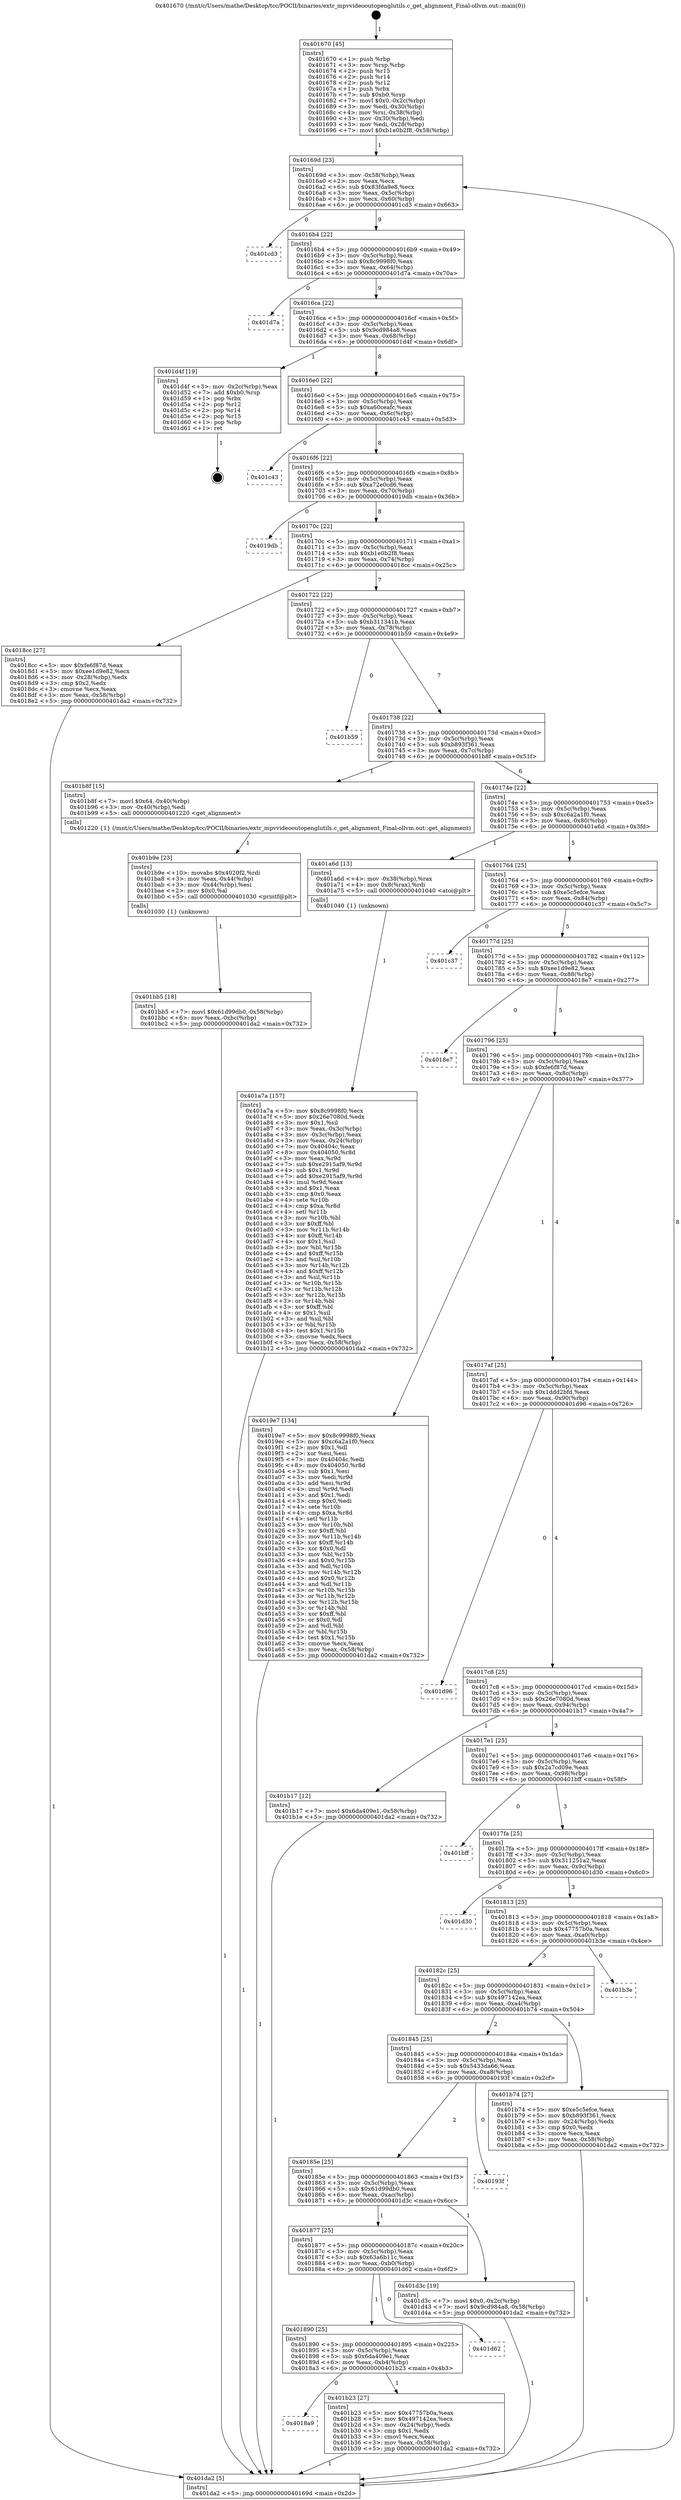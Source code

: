 digraph "0x401670" {
  label = "0x401670 (/mnt/c/Users/mathe/Desktop/tcc/POCII/binaries/extr_mpvvideooutopenglutils.c_get_alignment_Final-ollvm.out::main(0))"
  labelloc = "t"
  node[shape=record]

  Entry [label="",width=0.3,height=0.3,shape=circle,fillcolor=black,style=filled]
  "0x40169d" [label="{
     0x40169d [23]\l
     | [instrs]\l
     &nbsp;&nbsp;0x40169d \<+3\>: mov -0x58(%rbp),%eax\l
     &nbsp;&nbsp;0x4016a0 \<+2\>: mov %eax,%ecx\l
     &nbsp;&nbsp;0x4016a2 \<+6\>: sub $0x83fda9e8,%ecx\l
     &nbsp;&nbsp;0x4016a8 \<+3\>: mov %eax,-0x5c(%rbp)\l
     &nbsp;&nbsp;0x4016ab \<+3\>: mov %ecx,-0x60(%rbp)\l
     &nbsp;&nbsp;0x4016ae \<+6\>: je 0000000000401cd3 \<main+0x663\>\l
  }"]
  "0x401cd3" [label="{
     0x401cd3\l
  }", style=dashed]
  "0x4016b4" [label="{
     0x4016b4 [22]\l
     | [instrs]\l
     &nbsp;&nbsp;0x4016b4 \<+5\>: jmp 00000000004016b9 \<main+0x49\>\l
     &nbsp;&nbsp;0x4016b9 \<+3\>: mov -0x5c(%rbp),%eax\l
     &nbsp;&nbsp;0x4016bc \<+5\>: sub $0x8c9998f0,%eax\l
     &nbsp;&nbsp;0x4016c1 \<+3\>: mov %eax,-0x64(%rbp)\l
     &nbsp;&nbsp;0x4016c4 \<+6\>: je 0000000000401d7a \<main+0x70a\>\l
  }"]
  Exit [label="",width=0.3,height=0.3,shape=circle,fillcolor=black,style=filled,peripheries=2]
  "0x401d7a" [label="{
     0x401d7a\l
  }", style=dashed]
  "0x4016ca" [label="{
     0x4016ca [22]\l
     | [instrs]\l
     &nbsp;&nbsp;0x4016ca \<+5\>: jmp 00000000004016cf \<main+0x5f\>\l
     &nbsp;&nbsp;0x4016cf \<+3\>: mov -0x5c(%rbp),%eax\l
     &nbsp;&nbsp;0x4016d2 \<+5\>: sub $0x9cd984a8,%eax\l
     &nbsp;&nbsp;0x4016d7 \<+3\>: mov %eax,-0x68(%rbp)\l
     &nbsp;&nbsp;0x4016da \<+6\>: je 0000000000401d4f \<main+0x6df\>\l
  }"]
  "0x401bb5" [label="{
     0x401bb5 [18]\l
     | [instrs]\l
     &nbsp;&nbsp;0x401bb5 \<+7\>: movl $0x61d99db0,-0x58(%rbp)\l
     &nbsp;&nbsp;0x401bbc \<+6\>: mov %eax,-0xbc(%rbp)\l
     &nbsp;&nbsp;0x401bc2 \<+5\>: jmp 0000000000401da2 \<main+0x732\>\l
  }"]
  "0x401d4f" [label="{
     0x401d4f [19]\l
     | [instrs]\l
     &nbsp;&nbsp;0x401d4f \<+3\>: mov -0x2c(%rbp),%eax\l
     &nbsp;&nbsp;0x401d52 \<+7\>: add $0xb0,%rsp\l
     &nbsp;&nbsp;0x401d59 \<+1\>: pop %rbx\l
     &nbsp;&nbsp;0x401d5a \<+2\>: pop %r12\l
     &nbsp;&nbsp;0x401d5c \<+2\>: pop %r14\l
     &nbsp;&nbsp;0x401d5e \<+2\>: pop %r15\l
     &nbsp;&nbsp;0x401d60 \<+1\>: pop %rbp\l
     &nbsp;&nbsp;0x401d61 \<+1\>: ret\l
  }"]
  "0x4016e0" [label="{
     0x4016e0 [22]\l
     | [instrs]\l
     &nbsp;&nbsp;0x4016e0 \<+5\>: jmp 00000000004016e5 \<main+0x75\>\l
     &nbsp;&nbsp;0x4016e5 \<+3\>: mov -0x5c(%rbp),%eax\l
     &nbsp;&nbsp;0x4016e8 \<+5\>: sub $0xa60ceafc,%eax\l
     &nbsp;&nbsp;0x4016ed \<+3\>: mov %eax,-0x6c(%rbp)\l
     &nbsp;&nbsp;0x4016f0 \<+6\>: je 0000000000401c43 \<main+0x5d3\>\l
  }"]
  "0x401b9e" [label="{
     0x401b9e [23]\l
     | [instrs]\l
     &nbsp;&nbsp;0x401b9e \<+10\>: movabs $0x4020f2,%rdi\l
     &nbsp;&nbsp;0x401ba8 \<+3\>: mov %eax,-0x44(%rbp)\l
     &nbsp;&nbsp;0x401bab \<+3\>: mov -0x44(%rbp),%esi\l
     &nbsp;&nbsp;0x401bae \<+2\>: mov $0x0,%al\l
     &nbsp;&nbsp;0x401bb0 \<+5\>: call 0000000000401030 \<printf@plt\>\l
     | [calls]\l
     &nbsp;&nbsp;0x401030 \{1\} (unknown)\l
  }"]
  "0x401c43" [label="{
     0x401c43\l
  }", style=dashed]
  "0x4016f6" [label="{
     0x4016f6 [22]\l
     | [instrs]\l
     &nbsp;&nbsp;0x4016f6 \<+5\>: jmp 00000000004016fb \<main+0x8b\>\l
     &nbsp;&nbsp;0x4016fb \<+3\>: mov -0x5c(%rbp),%eax\l
     &nbsp;&nbsp;0x4016fe \<+5\>: sub $0xa72e0cd6,%eax\l
     &nbsp;&nbsp;0x401703 \<+3\>: mov %eax,-0x70(%rbp)\l
     &nbsp;&nbsp;0x401706 \<+6\>: je 00000000004019db \<main+0x36b\>\l
  }"]
  "0x4018a9" [label="{
     0x4018a9\l
  }", style=dashed]
  "0x4019db" [label="{
     0x4019db\l
  }", style=dashed]
  "0x40170c" [label="{
     0x40170c [22]\l
     | [instrs]\l
     &nbsp;&nbsp;0x40170c \<+5\>: jmp 0000000000401711 \<main+0xa1\>\l
     &nbsp;&nbsp;0x401711 \<+3\>: mov -0x5c(%rbp),%eax\l
     &nbsp;&nbsp;0x401714 \<+5\>: sub $0xb1e0b2f8,%eax\l
     &nbsp;&nbsp;0x401719 \<+3\>: mov %eax,-0x74(%rbp)\l
     &nbsp;&nbsp;0x40171c \<+6\>: je 00000000004018cc \<main+0x25c\>\l
  }"]
  "0x401b23" [label="{
     0x401b23 [27]\l
     | [instrs]\l
     &nbsp;&nbsp;0x401b23 \<+5\>: mov $0x47757b0a,%eax\l
     &nbsp;&nbsp;0x401b28 \<+5\>: mov $0x497142ea,%ecx\l
     &nbsp;&nbsp;0x401b2d \<+3\>: mov -0x24(%rbp),%edx\l
     &nbsp;&nbsp;0x401b30 \<+3\>: cmp $0x1,%edx\l
     &nbsp;&nbsp;0x401b33 \<+3\>: cmovl %ecx,%eax\l
     &nbsp;&nbsp;0x401b36 \<+3\>: mov %eax,-0x58(%rbp)\l
     &nbsp;&nbsp;0x401b39 \<+5\>: jmp 0000000000401da2 \<main+0x732\>\l
  }"]
  "0x4018cc" [label="{
     0x4018cc [27]\l
     | [instrs]\l
     &nbsp;&nbsp;0x4018cc \<+5\>: mov $0xfe6f87d,%eax\l
     &nbsp;&nbsp;0x4018d1 \<+5\>: mov $0xee1d9e82,%ecx\l
     &nbsp;&nbsp;0x4018d6 \<+3\>: mov -0x28(%rbp),%edx\l
     &nbsp;&nbsp;0x4018d9 \<+3\>: cmp $0x2,%edx\l
     &nbsp;&nbsp;0x4018dc \<+3\>: cmovne %ecx,%eax\l
     &nbsp;&nbsp;0x4018df \<+3\>: mov %eax,-0x58(%rbp)\l
     &nbsp;&nbsp;0x4018e2 \<+5\>: jmp 0000000000401da2 \<main+0x732\>\l
  }"]
  "0x401722" [label="{
     0x401722 [22]\l
     | [instrs]\l
     &nbsp;&nbsp;0x401722 \<+5\>: jmp 0000000000401727 \<main+0xb7\>\l
     &nbsp;&nbsp;0x401727 \<+3\>: mov -0x5c(%rbp),%eax\l
     &nbsp;&nbsp;0x40172a \<+5\>: sub $0xb311341b,%eax\l
     &nbsp;&nbsp;0x40172f \<+3\>: mov %eax,-0x78(%rbp)\l
     &nbsp;&nbsp;0x401732 \<+6\>: je 0000000000401b59 \<main+0x4e9\>\l
  }"]
  "0x401da2" [label="{
     0x401da2 [5]\l
     | [instrs]\l
     &nbsp;&nbsp;0x401da2 \<+5\>: jmp 000000000040169d \<main+0x2d\>\l
  }"]
  "0x401670" [label="{
     0x401670 [45]\l
     | [instrs]\l
     &nbsp;&nbsp;0x401670 \<+1\>: push %rbp\l
     &nbsp;&nbsp;0x401671 \<+3\>: mov %rsp,%rbp\l
     &nbsp;&nbsp;0x401674 \<+2\>: push %r15\l
     &nbsp;&nbsp;0x401676 \<+2\>: push %r14\l
     &nbsp;&nbsp;0x401678 \<+2\>: push %r12\l
     &nbsp;&nbsp;0x40167a \<+1\>: push %rbx\l
     &nbsp;&nbsp;0x40167b \<+7\>: sub $0xb0,%rsp\l
     &nbsp;&nbsp;0x401682 \<+7\>: movl $0x0,-0x2c(%rbp)\l
     &nbsp;&nbsp;0x401689 \<+3\>: mov %edi,-0x30(%rbp)\l
     &nbsp;&nbsp;0x40168c \<+4\>: mov %rsi,-0x38(%rbp)\l
     &nbsp;&nbsp;0x401690 \<+3\>: mov -0x30(%rbp),%edi\l
     &nbsp;&nbsp;0x401693 \<+3\>: mov %edi,-0x28(%rbp)\l
     &nbsp;&nbsp;0x401696 \<+7\>: movl $0xb1e0b2f8,-0x58(%rbp)\l
  }"]
  "0x401890" [label="{
     0x401890 [25]\l
     | [instrs]\l
     &nbsp;&nbsp;0x401890 \<+5\>: jmp 0000000000401895 \<main+0x225\>\l
     &nbsp;&nbsp;0x401895 \<+3\>: mov -0x5c(%rbp),%eax\l
     &nbsp;&nbsp;0x401898 \<+5\>: sub $0x6da409e1,%eax\l
     &nbsp;&nbsp;0x40189d \<+6\>: mov %eax,-0xb4(%rbp)\l
     &nbsp;&nbsp;0x4018a3 \<+6\>: je 0000000000401b23 \<main+0x4b3\>\l
  }"]
  "0x401b59" [label="{
     0x401b59\l
  }", style=dashed]
  "0x401738" [label="{
     0x401738 [22]\l
     | [instrs]\l
     &nbsp;&nbsp;0x401738 \<+5\>: jmp 000000000040173d \<main+0xcd\>\l
     &nbsp;&nbsp;0x40173d \<+3\>: mov -0x5c(%rbp),%eax\l
     &nbsp;&nbsp;0x401740 \<+5\>: sub $0xb893f361,%eax\l
     &nbsp;&nbsp;0x401745 \<+3\>: mov %eax,-0x7c(%rbp)\l
     &nbsp;&nbsp;0x401748 \<+6\>: je 0000000000401b8f \<main+0x51f\>\l
  }"]
  "0x401d62" [label="{
     0x401d62\l
  }", style=dashed]
  "0x401b8f" [label="{
     0x401b8f [15]\l
     | [instrs]\l
     &nbsp;&nbsp;0x401b8f \<+7\>: movl $0x64,-0x40(%rbp)\l
     &nbsp;&nbsp;0x401b96 \<+3\>: mov -0x40(%rbp),%edi\l
     &nbsp;&nbsp;0x401b99 \<+5\>: call 0000000000401220 \<get_alignment\>\l
     | [calls]\l
     &nbsp;&nbsp;0x401220 \{1\} (/mnt/c/Users/mathe/Desktop/tcc/POCII/binaries/extr_mpvvideooutopenglutils.c_get_alignment_Final-ollvm.out::get_alignment)\l
  }"]
  "0x40174e" [label="{
     0x40174e [22]\l
     | [instrs]\l
     &nbsp;&nbsp;0x40174e \<+5\>: jmp 0000000000401753 \<main+0xe3\>\l
     &nbsp;&nbsp;0x401753 \<+3\>: mov -0x5c(%rbp),%eax\l
     &nbsp;&nbsp;0x401756 \<+5\>: sub $0xc6a2a1f0,%eax\l
     &nbsp;&nbsp;0x40175b \<+3\>: mov %eax,-0x80(%rbp)\l
     &nbsp;&nbsp;0x40175e \<+6\>: je 0000000000401a6d \<main+0x3fd\>\l
  }"]
  "0x401877" [label="{
     0x401877 [25]\l
     | [instrs]\l
     &nbsp;&nbsp;0x401877 \<+5\>: jmp 000000000040187c \<main+0x20c\>\l
     &nbsp;&nbsp;0x40187c \<+3\>: mov -0x5c(%rbp),%eax\l
     &nbsp;&nbsp;0x40187f \<+5\>: sub $0x63a6b11c,%eax\l
     &nbsp;&nbsp;0x401884 \<+6\>: mov %eax,-0xb0(%rbp)\l
     &nbsp;&nbsp;0x40188a \<+6\>: je 0000000000401d62 \<main+0x6f2\>\l
  }"]
  "0x401a6d" [label="{
     0x401a6d [13]\l
     | [instrs]\l
     &nbsp;&nbsp;0x401a6d \<+4\>: mov -0x38(%rbp),%rax\l
     &nbsp;&nbsp;0x401a71 \<+4\>: mov 0x8(%rax),%rdi\l
     &nbsp;&nbsp;0x401a75 \<+5\>: call 0000000000401040 \<atoi@plt\>\l
     | [calls]\l
     &nbsp;&nbsp;0x401040 \{1\} (unknown)\l
  }"]
  "0x401764" [label="{
     0x401764 [25]\l
     | [instrs]\l
     &nbsp;&nbsp;0x401764 \<+5\>: jmp 0000000000401769 \<main+0xf9\>\l
     &nbsp;&nbsp;0x401769 \<+3\>: mov -0x5c(%rbp),%eax\l
     &nbsp;&nbsp;0x40176c \<+5\>: sub $0xe5c5efce,%eax\l
     &nbsp;&nbsp;0x401771 \<+6\>: mov %eax,-0x84(%rbp)\l
     &nbsp;&nbsp;0x401777 \<+6\>: je 0000000000401c37 \<main+0x5c7\>\l
  }"]
  "0x401d3c" [label="{
     0x401d3c [19]\l
     | [instrs]\l
     &nbsp;&nbsp;0x401d3c \<+7\>: movl $0x0,-0x2c(%rbp)\l
     &nbsp;&nbsp;0x401d43 \<+7\>: movl $0x9cd984a8,-0x58(%rbp)\l
     &nbsp;&nbsp;0x401d4a \<+5\>: jmp 0000000000401da2 \<main+0x732\>\l
  }"]
  "0x401c37" [label="{
     0x401c37\l
  }", style=dashed]
  "0x40177d" [label="{
     0x40177d [25]\l
     | [instrs]\l
     &nbsp;&nbsp;0x40177d \<+5\>: jmp 0000000000401782 \<main+0x112\>\l
     &nbsp;&nbsp;0x401782 \<+3\>: mov -0x5c(%rbp),%eax\l
     &nbsp;&nbsp;0x401785 \<+5\>: sub $0xee1d9e82,%eax\l
     &nbsp;&nbsp;0x40178a \<+6\>: mov %eax,-0x88(%rbp)\l
     &nbsp;&nbsp;0x401790 \<+6\>: je 00000000004018e7 \<main+0x277\>\l
  }"]
  "0x40185e" [label="{
     0x40185e [25]\l
     | [instrs]\l
     &nbsp;&nbsp;0x40185e \<+5\>: jmp 0000000000401863 \<main+0x1f3\>\l
     &nbsp;&nbsp;0x401863 \<+3\>: mov -0x5c(%rbp),%eax\l
     &nbsp;&nbsp;0x401866 \<+5\>: sub $0x61d99db0,%eax\l
     &nbsp;&nbsp;0x40186b \<+6\>: mov %eax,-0xac(%rbp)\l
     &nbsp;&nbsp;0x401871 \<+6\>: je 0000000000401d3c \<main+0x6cc\>\l
  }"]
  "0x4018e7" [label="{
     0x4018e7\l
  }", style=dashed]
  "0x401796" [label="{
     0x401796 [25]\l
     | [instrs]\l
     &nbsp;&nbsp;0x401796 \<+5\>: jmp 000000000040179b \<main+0x12b\>\l
     &nbsp;&nbsp;0x40179b \<+3\>: mov -0x5c(%rbp),%eax\l
     &nbsp;&nbsp;0x40179e \<+5\>: sub $0xfe6f87d,%eax\l
     &nbsp;&nbsp;0x4017a3 \<+6\>: mov %eax,-0x8c(%rbp)\l
     &nbsp;&nbsp;0x4017a9 \<+6\>: je 00000000004019e7 \<main+0x377\>\l
  }"]
  "0x40193f" [label="{
     0x40193f\l
  }", style=dashed]
  "0x4019e7" [label="{
     0x4019e7 [134]\l
     | [instrs]\l
     &nbsp;&nbsp;0x4019e7 \<+5\>: mov $0x8c9998f0,%eax\l
     &nbsp;&nbsp;0x4019ec \<+5\>: mov $0xc6a2a1f0,%ecx\l
     &nbsp;&nbsp;0x4019f1 \<+2\>: mov $0x1,%dl\l
     &nbsp;&nbsp;0x4019f3 \<+2\>: xor %esi,%esi\l
     &nbsp;&nbsp;0x4019f5 \<+7\>: mov 0x40404c,%edi\l
     &nbsp;&nbsp;0x4019fc \<+8\>: mov 0x404050,%r8d\l
     &nbsp;&nbsp;0x401a04 \<+3\>: sub $0x1,%esi\l
     &nbsp;&nbsp;0x401a07 \<+3\>: mov %edi,%r9d\l
     &nbsp;&nbsp;0x401a0a \<+3\>: add %esi,%r9d\l
     &nbsp;&nbsp;0x401a0d \<+4\>: imul %r9d,%edi\l
     &nbsp;&nbsp;0x401a11 \<+3\>: and $0x1,%edi\l
     &nbsp;&nbsp;0x401a14 \<+3\>: cmp $0x0,%edi\l
     &nbsp;&nbsp;0x401a17 \<+4\>: sete %r10b\l
     &nbsp;&nbsp;0x401a1b \<+4\>: cmp $0xa,%r8d\l
     &nbsp;&nbsp;0x401a1f \<+4\>: setl %r11b\l
     &nbsp;&nbsp;0x401a23 \<+3\>: mov %r10b,%bl\l
     &nbsp;&nbsp;0x401a26 \<+3\>: xor $0xff,%bl\l
     &nbsp;&nbsp;0x401a29 \<+3\>: mov %r11b,%r14b\l
     &nbsp;&nbsp;0x401a2c \<+4\>: xor $0xff,%r14b\l
     &nbsp;&nbsp;0x401a30 \<+3\>: xor $0x0,%dl\l
     &nbsp;&nbsp;0x401a33 \<+3\>: mov %bl,%r15b\l
     &nbsp;&nbsp;0x401a36 \<+4\>: and $0x0,%r15b\l
     &nbsp;&nbsp;0x401a3a \<+3\>: and %dl,%r10b\l
     &nbsp;&nbsp;0x401a3d \<+3\>: mov %r14b,%r12b\l
     &nbsp;&nbsp;0x401a40 \<+4\>: and $0x0,%r12b\l
     &nbsp;&nbsp;0x401a44 \<+3\>: and %dl,%r11b\l
     &nbsp;&nbsp;0x401a47 \<+3\>: or %r10b,%r15b\l
     &nbsp;&nbsp;0x401a4a \<+3\>: or %r11b,%r12b\l
     &nbsp;&nbsp;0x401a4d \<+3\>: xor %r12b,%r15b\l
     &nbsp;&nbsp;0x401a50 \<+3\>: or %r14b,%bl\l
     &nbsp;&nbsp;0x401a53 \<+3\>: xor $0xff,%bl\l
     &nbsp;&nbsp;0x401a56 \<+3\>: or $0x0,%dl\l
     &nbsp;&nbsp;0x401a59 \<+2\>: and %dl,%bl\l
     &nbsp;&nbsp;0x401a5b \<+3\>: or %bl,%r15b\l
     &nbsp;&nbsp;0x401a5e \<+4\>: test $0x1,%r15b\l
     &nbsp;&nbsp;0x401a62 \<+3\>: cmovne %ecx,%eax\l
     &nbsp;&nbsp;0x401a65 \<+3\>: mov %eax,-0x58(%rbp)\l
     &nbsp;&nbsp;0x401a68 \<+5\>: jmp 0000000000401da2 \<main+0x732\>\l
  }"]
  "0x4017af" [label="{
     0x4017af [25]\l
     | [instrs]\l
     &nbsp;&nbsp;0x4017af \<+5\>: jmp 00000000004017b4 \<main+0x144\>\l
     &nbsp;&nbsp;0x4017b4 \<+3\>: mov -0x5c(%rbp),%eax\l
     &nbsp;&nbsp;0x4017b7 \<+5\>: sub $0x1ddd2bfd,%eax\l
     &nbsp;&nbsp;0x4017bc \<+6\>: mov %eax,-0x90(%rbp)\l
     &nbsp;&nbsp;0x4017c2 \<+6\>: je 0000000000401d96 \<main+0x726\>\l
  }"]
  "0x401a7a" [label="{
     0x401a7a [157]\l
     | [instrs]\l
     &nbsp;&nbsp;0x401a7a \<+5\>: mov $0x8c9998f0,%ecx\l
     &nbsp;&nbsp;0x401a7f \<+5\>: mov $0x26e7080d,%edx\l
     &nbsp;&nbsp;0x401a84 \<+3\>: mov $0x1,%sil\l
     &nbsp;&nbsp;0x401a87 \<+3\>: mov %eax,-0x3c(%rbp)\l
     &nbsp;&nbsp;0x401a8a \<+3\>: mov -0x3c(%rbp),%eax\l
     &nbsp;&nbsp;0x401a8d \<+3\>: mov %eax,-0x24(%rbp)\l
     &nbsp;&nbsp;0x401a90 \<+7\>: mov 0x40404c,%eax\l
     &nbsp;&nbsp;0x401a97 \<+8\>: mov 0x404050,%r8d\l
     &nbsp;&nbsp;0x401a9f \<+3\>: mov %eax,%r9d\l
     &nbsp;&nbsp;0x401aa2 \<+7\>: sub $0xe2915af9,%r9d\l
     &nbsp;&nbsp;0x401aa9 \<+4\>: sub $0x1,%r9d\l
     &nbsp;&nbsp;0x401aad \<+7\>: add $0xe2915af9,%r9d\l
     &nbsp;&nbsp;0x401ab4 \<+4\>: imul %r9d,%eax\l
     &nbsp;&nbsp;0x401ab8 \<+3\>: and $0x1,%eax\l
     &nbsp;&nbsp;0x401abb \<+3\>: cmp $0x0,%eax\l
     &nbsp;&nbsp;0x401abe \<+4\>: sete %r10b\l
     &nbsp;&nbsp;0x401ac2 \<+4\>: cmp $0xa,%r8d\l
     &nbsp;&nbsp;0x401ac6 \<+4\>: setl %r11b\l
     &nbsp;&nbsp;0x401aca \<+3\>: mov %r10b,%bl\l
     &nbsp;&nbsp;0x401acd \<+3\>: xor $0xff,%bl\l
     &nbsp;&nbsp;0x401ad0 \<+3\>: mov %r11b,%r14b\l
     &nbsp;&nbsp;0x401ad3 \<+4\>: xor $0xff,%r14b\l
     &nbsp;&nbsp;0x401ad7 \<+4\>: xor $0x1,%sil\l
     &nbsp;&nbsp;0x401adb \<+3\>: mov %bl,%r15b\l
     &nbsp;&nbsp;0x401ade \<+4\>: and $0xff,%r15b\l
     &nbsp;&nbsp;0x401ae2 \<+3\>: and %sil,%r10b\l
     &nbsp;&nbsp;0x401ae5 \<+3\>: mov %r14b,%r12b\l
     &nbsp;&nbsp;0x401ae8 \<+4\>: and $0xff,%r12b\l
     &nbsp;&nbsp;0x401aec \<+3\>: and %sil,%r11b\l
     &nbsp;&nbsp;0x401aef \<+3\>: or %r10b,%r15b\l
     &nbsp;&nbsp;0x401af2 \<+3\>: or %r11b,%r12b\l
     &nbsp;&nbsp;0x401af5 \<+3\>: xor %r12b,%r15b\l
     &nbsp;&nbsp;0x401af8 \<+3\>: or %r14b,%bl\l
     &nbsp;&nbsp;0x401afb \<+3\>: xor $0xff,%bl\l
     &nbsp;&nbsp;0x401afe \<+4\>: or $0x1,%sil\l
     &nbsp;&nbsp;0x401b02 \<+3\>: and %sil,%bl\l
     &nbsp;&nbsp;0x401b05 \<+3\>: or %bl,%r15b\l
     &nbsp;&nbsp;0x401b08 \<+4\>: test $0x1,%r15b\l
     &nbsp;&nbsp;0x401b0c \<+3\>: cmovne %edx,%ecx\l
     &nbsp;&nbsp;0x401b0f \<+3\>: mov %ecx,-0x58(%rbp)\l
     &nbsp;&nbsp;0x401b12 \<+5\>: jmp 0000000000401da2 \<main+0x732\>\l
  }"]
  "0x401845" [label="{
     0x401845 [25]\l
     | [instrs]\l
     &nbsp;&nbsp;0x401845 \<+5\>: jmp 000000000040184a \<main+0x1da\>\l
     &nbsp;&nbsp;0x40184a \<+3\>: mov -0x5c(%rbp),%eax\l
     &nbsp;&nbsp;0x40184d \<+5\>: sub $0x5433da66,%eax\l
     &nbsp;&nbsp;0x401852 \<+6\>: mov %eax,-0xa8(%rbp)\l
     &nbsp;&nbsp;0x401858 \<+6\>: je 000000000040193f \<main+0x2cf\>\l
  }"]
  "0x401d96" [label="{
     0x401d96\l
  }", style=dashed]
  "0x4017c8" [label="{
     0x4017c8 [25]\l
     | [instrs]\l
     &nbsp;&nbsp;0x4017c8 \<+5\>: jmp 00000000004017cd \<main+0x15d\>\l
     &nbsp;&nbsp;0x4017cd \<+3\>: mov -0x5c(%rbp),%eax\l
     &nbsp;&nbsp;0x4017d0 \<+5\>: sub $0x26e7080d,%eax\l
     &nbsp;&nbsp;0x4017d5 \<+6\>: mov %eax,-0x94(%rbp)\l
     &nbsp;&nbsp;0x4017db \<+6\>: je 0000000000401b17 \<main+0x4a7\>\l
  }"]
  "0x401b74" [label="{
     0x401b74 [27]\l
     | [instrs]\l
     &nbsp;&nbsp;0x401b74 \<+5\>: mov $0xe5c5efce,%eax\l
     &nbsp;&nbsp;0x401b79 \<+5\>: mov $0xb893f361,%ecx\l
     &nbsp;&nbsp;0x401b7e \<+3\>: mov -0x24(%rbp),%edx\l
     &nbsp;&nbsp;0x401b81 \<+3\>: cmp $0x0,%edx\l
     &nbsp;&nbsp;0x401b84 \<+3\>: cmove %ecx,%eax\l
     &nbsp;&nbsp;0x401b87 \<+3\>: mov %eax,-0x58(%rbp)\l
     &nbsp;&nbsp;0x401b8a \<+5\>: jmp 0000000000401da2 \<main+0x732\>\l
  }"]
  "0x401b17" [label="{
     0x401b17 [12]\l
     | [instrs]\l
     &nbsp;&nbsp;0x401b17 \<+7\>: movl $0x6da409e1,-0x58(%rbp)\l
     &nbsp;&nbsp;0x401b1e \<+5\>: jmp 0000000000401da2 \<main+0x732\>\l
  }"]
  "0x4017e1" [label="{
     0x4017e1 [25]\l
     | [instrs]\l
     &nbsp;&nbsp;0x4017e1 \<+5\>: jmp 00000000004017e6 \<main+0x176\>\l
     &nbsp;&nbsp;0x4017e6 \<+3\>: mov -0x5c(%rbp),%eax\l
     &nbsp;&nbsp;0x4017e9 \<+5\>: sub $0x2a7cd09e,%eax\l
     &nbsp;&nbsp;0x4017ee \<+6\>: mov %eax,-0x98(%rbp)\l
     &nbsp;&nbsp;0x4017f4 \<+6\>: je 0000000000401bff \<main+0x58f\>\l
  }"]
  "0x40182c" [label="{
     0x40182c [25]\l
     | [instrs]\l
     &nbsp;&nbsp;0x40182c \<+5\>: jmp 0000000000401831 \<main+0x1c1\>\l
     &nbsp;&nbsp;0x401831 \<+3\>: mov -0x5c(%rbp),%eax\l
     &nbsp;&nbsp;0x401834 \<+5\>: sub $0x497142ea,%eax\l
     &nbsp;&nbsp;0x401839 \<+6\>: mov %eax,-0xa4(%rbp)\l
     &nbsp;&nbsp;0x40183f \<+6\>: je 0000000000401b74 \<main+0x504\>\l
  }"]
  "0x401bff" [label="{
     0x401bff\l
  }", style=dashed]
  "0x4017fa" [label="{
     0x4017fa [25]\l
     | [instrs]\l
     &nbsp;&nbsp;0x4017fa \<+5\>: jmp 00000000004017ff \<main+0x18f\>\l
     &nbsp;&nbsp;0x4017ff \<+3\>: mov -0x5c(%rbp),%eax\l
     &nbsp;&nbsp;0x401802 \<+5\>: sub $0x311251a2,%eax\l
     &nbsp;&nbsp;0x401807 \<+6\>: mov %eax,-0x9c(%rbp)\l
     &nbsp;&nbsp;0x40180d \<+6\>: je 0000000000401d30 \<main+0x6c0\>\l
  }"]
  "0x401b3e" [label="{
     0x401b3e\l
  }", style=dashed]
  "0x401d30" [label="{
     0x401d30\l
  }", style=dashed]
  "0x401813" [label="{
     0x401813 [25]\l
     | [instrs]\l
     &nbsp;&nbsp;0x401813 \<+5\>: jmp 0000000000401818 \<main+0x1a8\>\l
     &nbsp;&nbsp;0x401818 \<+3\>: mov -0x5c(%rbp),%eax\l
     &nbsp;&nbsp;0x40181b \<+5\>: sub $0x47757b0a,%eax\l
     &nbsp;&nbsp;0x401820 \<+6\>: mov %eax,-0xa0(%rbp)\l
     &nbsp;&nbsp;0x401826 \<+6\>: je 0000000000401b3e \<main+0x4ce\>\l
  }"]
  Entry -> "0x401670" [label=" 1"]
  "0x40169d" -> "0x401cd3" [label=" 0"]
  "0x40169d" -> "0x4016b4" [label=" 9"]
  "0x401d4f" -> Exit [label=" 1"]
  "0x4016b4" -> "0x401d7a" [label=" 0"]
  "0x4016b4" -> "0x4016ca" [label=" 9"]
  "0x401d3c" -> "0x401da2" [label=" 1"]
  "0x4016ca" -> "0x401d4f" [label=" 1"]
  "0x4016ca" -> "0x4016e0" [label=" 8"]
  "0x401bb5" -> "0x401da2" [label=" 1"]
  "0x4016e0" -> "0x401c43" [label=" 0"]
  "0x4016e0" -> "0x4016f6" [label=" 8"]
  "0x401b9e" -> "0x401bb5" [label=" 1"]
  "0x4016f6" -> "0x4019db" [label=" 0"]
  "0x4016f6" -> "0x40170c" [label=" 8"]
  "0x401b8f" -> "0x401b9e" [label=" 1"]
  "0x40170c" -> "0x4018cc" [label=" 1"]
  "0x40170c" -> "0x401722" [label=" 7"]
  "0x4018cc" -> "0x401da2" [label=" 1"]
  "0x401670" -> "0x40169d" [label=" 1"]
  "0x401da2" -> "0x40169d" [label=" 8"]
  "0x401b74" -> "0x401da2" [label=" 1"]
  "0x401722" -> "0x401b59" [label=" 0"]
  "0x401722" -> "0x401738" [label=" 7"]
  "0x401890" -> "0x4018a9" [label=" 0"]
  "0x401738" -> "0x401b8f" [label=" 1"]
  "0x401738" -> "0x40174e" [label=" 6"]
  "0x401890" -> "0x401b23" [label=" 1"]
  "0x40174e" -> "0x401a6d" [label=" 1"]
  "0x40174e" -> "0x401764" [label=" 5"]
  "0x401877" -> "0x401890" [label=" 1"]
  "0x401764" -> "0x401c37" [label=" 0"]
  "0x401764" -> "0x40177d" [label=" 5"]
  "0x401877" -> "0x401d62" [label=" 0"]
  "0x40177d" -> "0x4018e7" [label=" 0"]
  "0x40177d" -> "0x401796" [label=" 5"]
  "0x40185e" -> "0x401877" [label=" 1"]
  "0x401796" -> "0x4019e7" [label=" 1"]
  "0x401796" -> "0x4017af" [label=" 4"]
  "0x4019e7" -> "0x401da2" [label=" 1"]
  "0x401a6d" -> "0x401a7a" [label=" 1"]
  "0x401a7a" -> "0x401da2" [label=" 1"]
  "0x40185e" -> "0x401d3c" [label=" 1"]
  "0x4017af" -> "0x401d96" [label=" 0"]
  "0x4017af" -> "0x4017c8" [label=" 4"]
  "0x401845" -> "0x40185e" [label=" 2"]
  "0x4017c8" -> "0x401b17" [label=" 1"]
  "0x4017c8" -> "0x4017e1" [label=" 3"]
  "0x401b17" -> "0x401da2" [label=" 1"]
  "0x401845" -> "0x40193f" [label=" 0"]
  "0x4017e1" -> "0x401bff" [label=" 0"]
  "0x4017e1" -> "0x4017fa" [label=" 3"]
  "0x40182c" -> "0x401845" [label=" 2"]
  "0x4017fa" -> "0x401d30" [label=" 0"]
  "0x4017fa" -> "0x401813" [label=" 3"]
  "0x40182c" -> "0x401b74" [label=" 1"]
  "0x401813" -> "0x401b3e" [label=" 0"]
  "0x401813" -> "0x40182c" [label=" 3"]
  "0x401b23" -> "0x401da2" [label=" 1"]
}
